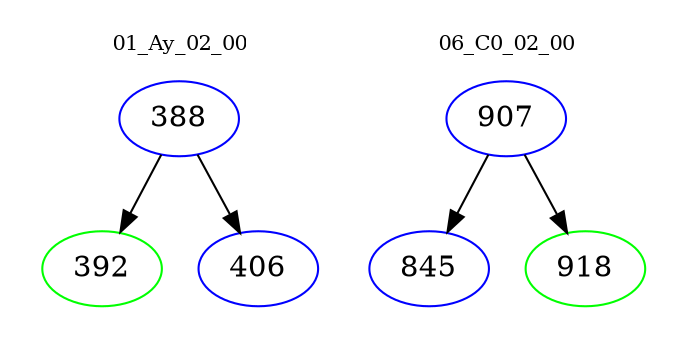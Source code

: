 digraph{
subgraph cluster_0 {
color = white
label = "01_Ay_02_00";
fontsize=10;
T0_388 [label="388", color="blue"]
T0_388 -> T0_392 [color="black"]
T0_392 [label="392", color="green"]
T0_388 -> T0_406 [color="black"]
T0_406 [label="406", color="blue"]
}
subgraph cluster_1 {
color = white
label = "06_C0_02_00";
fontsize=10;
T1_907 [label="907", color="blue"]
T1_907 -> T1_845 [color="black"]
T1_845 [label="845", color="blue"]
T1_907 -> T1_918 [color="black"]
T1_918 [label="918", color="green"]
}
}

